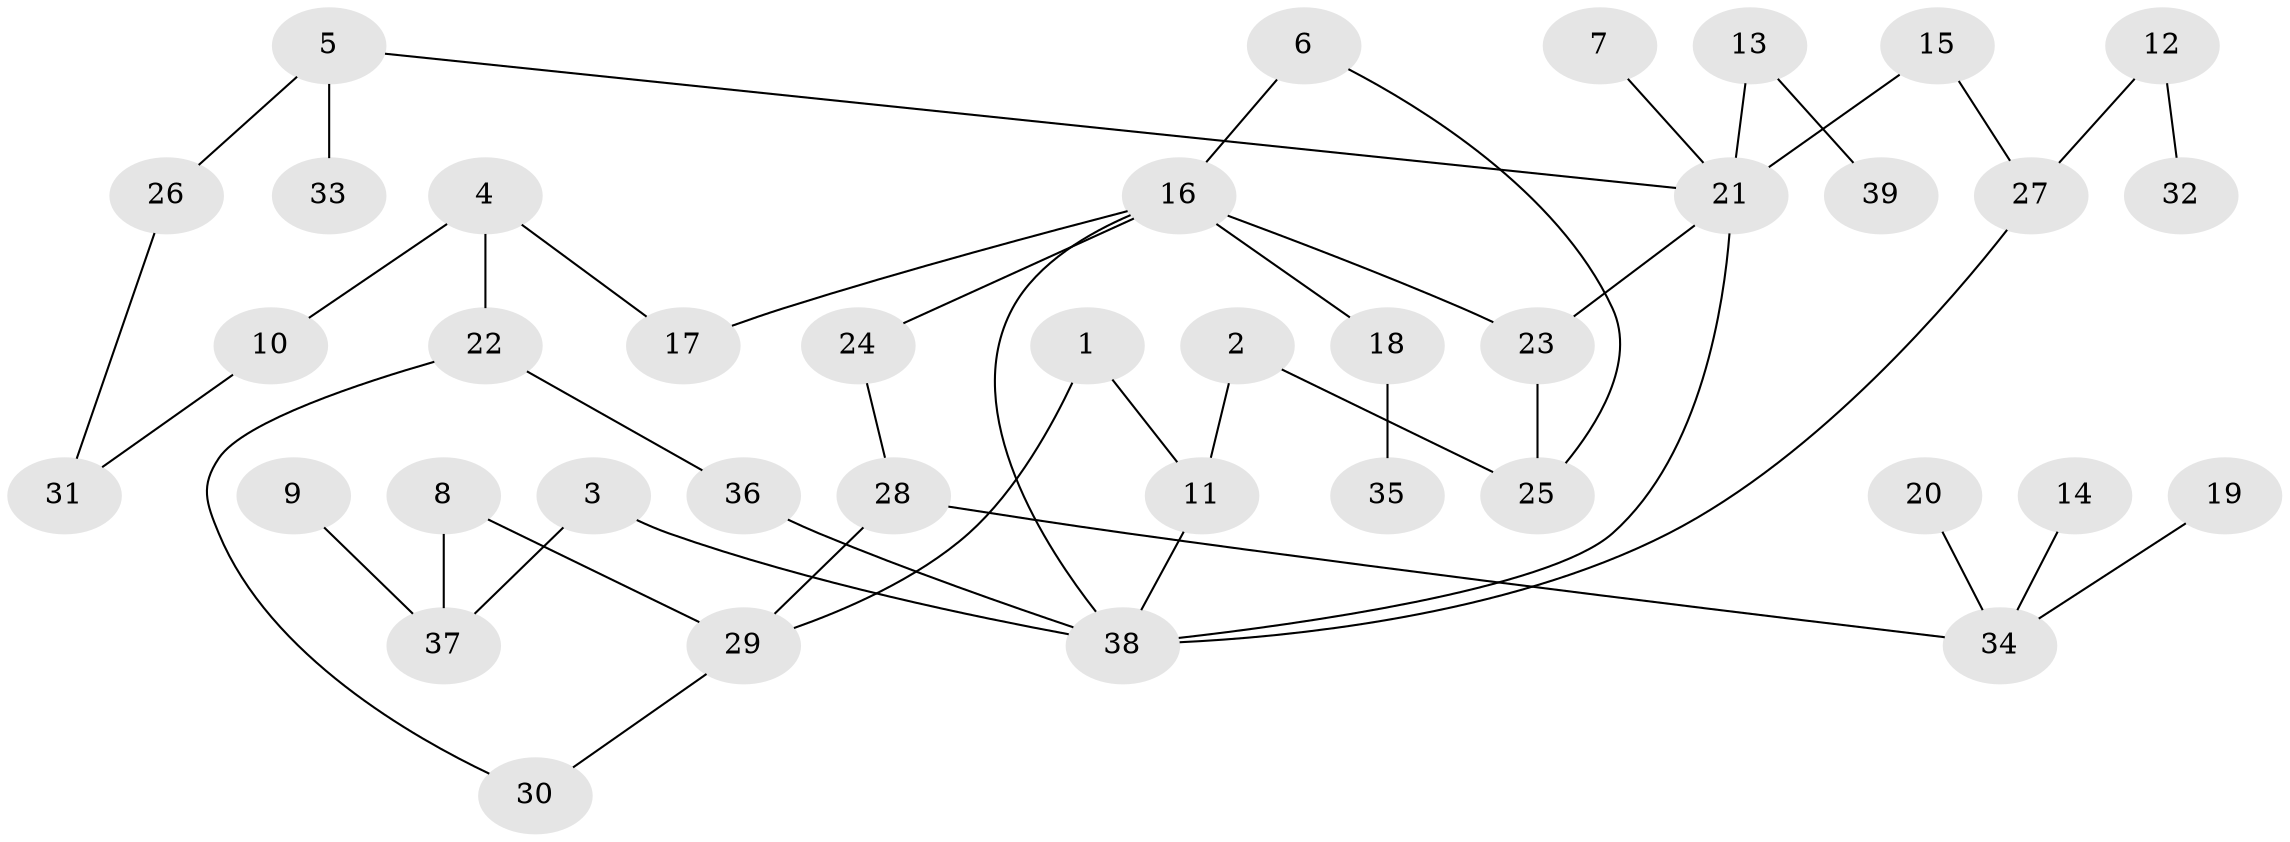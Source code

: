 // original degree distribution, {9: 0.0078125, 6: 0.015625, 2: 0.375, 5: 0.0390625, 3: 0.1171875, 8: 0.0078125, 4: 0.0546875, 7: 0.0078125, 1: 0.375}
// Generated by graph-tools (version 1.1) at 2025/36/03/04/25 23:36:13]
// undirected, 39 vertices, 47 edges
graph export_dot {
  node [color=gray90,style=filled];
  1;
  2;
  3;
  4;
  5;
  6;
  7;
  8;
  9;
  10;
  11;
  12;
  13;
  14;
  15;
  16;
  17;
  18;
  19;
  20;
  21;
  22;
  23;
  24;
  25;
  26;
  27;
  28;
  29;
  30;
  31;
  32;
  33;
  34;
  35;
  36;
  37;
  38;
  39;
  1 -- 11 [weight=1.0];
  1 -- 29 [weight=1.0];
  2 -- 11 [weight=1.0];
  2 -- 25 [weight=1.0];
  3 -- 37 [weight=1.0];
  3 -- 38 [weight=1.0];
  4 -- 10 [weight=1.0];
  4 -- 17 [weight=1.0];
  4 -- 22 [weight=1.0];
  5 -- 21 [weight=1.0];
  5 -- 26 [weight=1.0];
  5 -- 33 [weight=2.0];
  6 -- 16 [weight=1.0];
  6 -- 25 [weight=1.0];
  7 -- 21 [weight=1.0];
  8 -- 29 [weight=1.0];
  8 -- 37 [weight=1.0];
  9 -- 37 [weight=1.0];
  10 -- 31 [weight=1.0];
  11 -- 38 [weight=1.0];
  12 -- 27 [weight=1.0];
  12 -- 32 [weight=1.0];
  13 -- 21 [weight=2.0];
  13 -- 39 [weight=1.0];
  14 -- 34 [weight=1.0];
  15 -- 21 [weight=1.0];
  15 -- 27 [weight=1.0];
  16 -- 17 [weight=1.0];
  16 -- 18 [weight=1.0];
  16 -- 23 [weight=1.0];
  16 -- 24 [weight=1.0];
  16 -- 38 [weight=1.0];
  18 -- 35 [weight=1.0];
  19 -- 34 [weight=1.0];
  20 -- 34 [weight=1.0];
  21 -- 23 [weight=1.0];
  21 -- 38 [weight=1.0];
  22 -- 30 [weight=1.0];
  22 -- 36 [weight=1.0];
  23 -- 25 [weight=1.0];
  24 -- 28 [weight=1.0];
  26 -- 31 [weight=1.0];
  27 -- 38 [weight=1.0];
  28 -- 29 [weight=1.0];
  28 -- 34 [weight=1.0];
  29 -- 30 [weight=1.0];
  36 -- 38 [weight=1.0];
}
